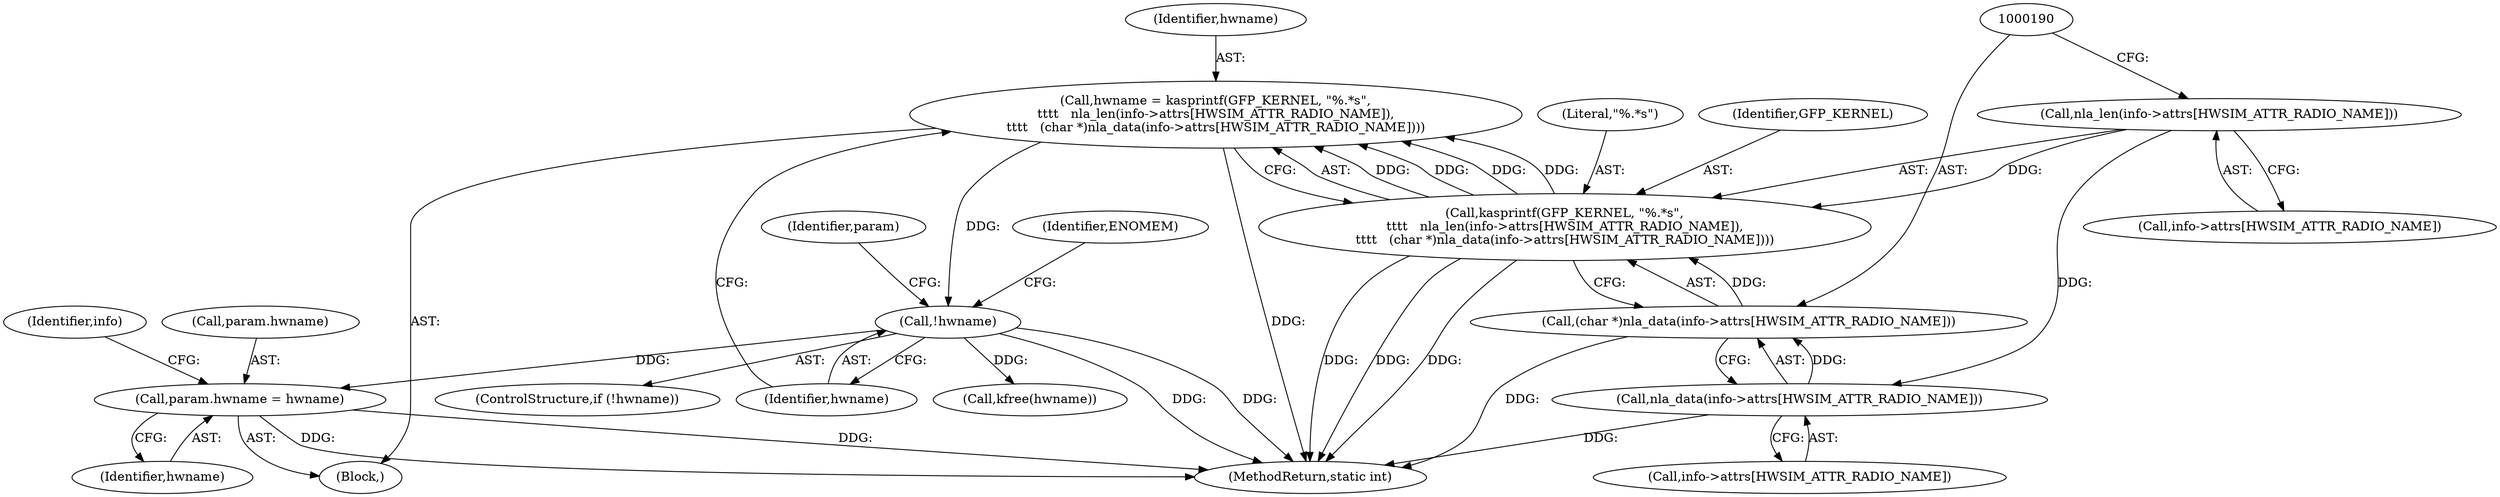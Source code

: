 digraph "0_linux_0ddcff49b672239dda94d70d0fcf50317a9f4b51@pointer" {
"1000203" [label="(Call,param.hwname = hwname)"];
"1000198" [label="(Call,!hwname)"];
"1000178" [label="(Call,hwname = kasprintf(GFP_KERNEL, \"%.*s\",\n\t\t\t\t   nla_len(info->attrs[HWSIM_ATTR_RADIO_NAME]),\n\t\t\t\t   (char *)nla_data(info->attrs[HWSIM_ATTR_RADIO_NAME])))"];
"1000180" [label="(Call,kasprintf(GFP_KERNEL, \"%.*s\",\n\t\t\t\t   nla_len(info->attrs[HWSIM_ATTR_RADIO_NAME]),\n\t\t\t\t   (char *)nla_data(info->attrs[HWSIM_ATTR_RADIO_NAME])))"];
"1000183" [label="(Call,nla_len(info->attrs[HWSIM_ATTR_RADIO_NAME]))"];
"1000189" [label="(Call,(char *)nla_data(info->attrs[HWSIM_ATTR_RADIO_NAME]))"];
"1000191" [label="(Call,nla_data(info->attrs[HWSIM_ATTR_RADIO_NAME]))"];
"1000199" [label="(Identifier,hwname)"];
"1000202" [label="(Identifier,ENOMEM)"];
"1000182" [label="(Literal,\"%.*s\")"];
"1000177" [label="(Block,)"];
"1000178" [label="(Call,hwname = kasprintf(GFP_KERNEL, \"%.*s\",\n\t\t\t\t   nla_len(info->attrs[HWSIM_ATTR_RADIO_NAME]),\n\t\t\t\t   (char *)nla_data(info->attrs[HWSIM_ATTR_RADIO_NAME])))"];
"1000282" [label="(Call,kfree(hwname))"];
"1000207" [label="(Identifier,hwname)"];
"1000184" [label="(Call,info->attrs[HWSIM_ATTR_RADIO_NAME])"];
"1000189" [label="(Call,(char *)nla_data(info->attrs[HWSIM_ATTR_RADIO_NAME]))"];
"1000197" [label="(ControlStructure,if (!hwname))"];
"1000191" [label="(Call,nla_data(info->attrs[HWSIM_ATTR_RADIO_NAME]))"];
"1000203" [label="(Call,param.hwname = hwname)"];
"1000211" [label="(Identifier,info)"];
"1000204" [label="(Call,param.hwname)"];
"1000192" [label="(Call,info->attrs[HWSIM_ATTR_RADIO_NAME])"];
"1000183" [label="(Call,nla_len(info->attrs[HWSIM_ATTR_RADIO_NAME]))"];
"1000180" [label="(Call,kasprintf(GFP_KERNEL, \"%.*s\",\n\t\t\t\t   nla_len(info->attrs[HWSIM_ATTR_RADIO_NAME]),\n\t\t\t\t   (char *)nla_data(info->attrs[HWSIM_ATTR_RADIO_NAME])))"];
"1000205" [label="(Identifier,param)"];
"1000181" [label="(Identifier,GFP_KERNEL)"];
"1000198" [label="(Call,!hwname)"];
"1000286" [label="(MethodReturn,static int)"];
"1000179" [label="(Identifier,hwname)"];
"1000203" -> "1000177"  [label="AST: "];
"1000203" -> "1000207"  [label="CFG: "];
"1000204" -> "1000203"  [label="AST: "];
"1000207" -> "1000203"  [label="AST: "];
"1000211" -> "1000203"  [label="CFG: "];
"1000203" -> "1000286"  [label="DDG: "];
"1000203" -> "1000286"  [label="DDG: "];
"1000198" -> "1000203"  [label="DDG: "];
"1000198" -> "1000197"  [label="AST: "];
"1000198" -> "1000199"  [label="CFG: "];
"1000199" -> "1000198"  [label="AST: "];
"1000202" -> "1000198"  [label="CFG: "];
"1000205" -> "1000198"  [label="CFG: "];
"1000198" -> "1000286"  [label="DDG: "];
"1000198" -> "1000286"  [label="DDG: "];
"1000178" -> "1000198"  [label="DDG: "];
"1000198" -> "1000282"  [label="DDG: "];
"1000178" -> "1000177"  [label="AST: "];
"1000178" -> "1000180"  [label="CFG: "];
"1000179" -> "1000178"  [label="AST: "];
"1000180" -> "1000178"  [label="AST: "];
"1000199" -> "1000178"  [label="CFG: "];
"1000178" -> "1000286"  [label="DDG: "];
"1000180" -> "1000178"  [label="DDG: "];
"1000180" -> "1000178"  [label="DDG: "];
"1000180" -> "1000178"  [label="DDG: "];
"1000180" -> "1000178"  [label="DDG: "];
"1000180" -> "1000189"  [label="CFG: "];
"1000181" -> "1000180"  [label="AST: "];
"1000182" -> "1000180"  [label="AST: "];
"1000183" -> "1000180"  [label="AST: "];
"1000189" -> "1000180"  [label="AST: "];
"1000180" -> "1000286"  [label="DDG: "];
"1000180" -> "1000286"  [label="DDG: "];
"1000180" -> "1000286"  [label="DDG: "];
"1000183" -> "1000180"  [label="DDG: "];
"1000189" -> "1000180"  [label="DDG: "];
"1000183" -> "1000184"  [label="CFG: "];
"1000184" -> "1000183"  [label="AST: "];
"1000190" -> "1000183"  [label="CFG: "];
"1000183" -> "1000191"  [label="DDG: "];
"1000189" -> "1000191"  [label="CFG: "];
"1000190" -> "1000189"  [label="AST: "];
"1000191" -> "1000189"  [label="AST: "];
"1000189" -> "1000286"  [label="DDG: "];
"1000191" -> "1000189"  [label="DDG: "];
"1000191" -> "1000192"  [label="CFG: "];
"1000192" -> "1000191"  [label="AST: "];
"1000191" -> "1000286"  [label="DDG: "];
}
